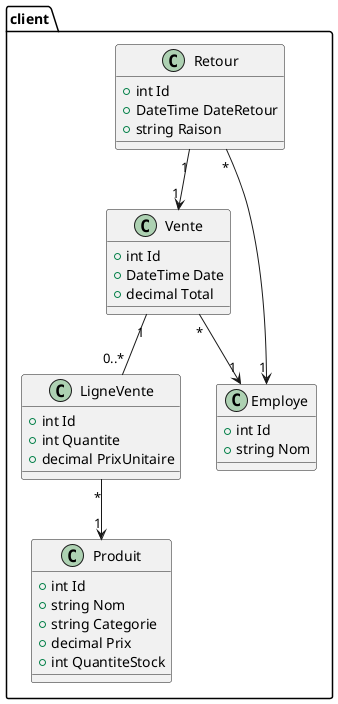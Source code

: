 @startuml


package "client" {
  class Produit {
  +int Id
  +string Nom
  +string Categorie
  +decimal Prix
  +int QuantiteStock
  }

  class Vente {
    +int Id
    +DateTime Date
    +decimal Total
  }

  class LigneVente {
    +int Id
    +int Quantite
    +decimal PrixUnitaire
  }

  class Retour {
    +int Id
    +DateTime DateRetour
    +string Raison
  }

  class Employe {
    +int Id
    +string Nom
  }

  Vente "1" -- "0..*" LigneVente
  LigneVente "*" --> "1" Produit
  Retour "1" --> "1" Vente
  Retour "*" --> "1" Employe
  Vente "*" --> "1" Employe

}

@enduml
